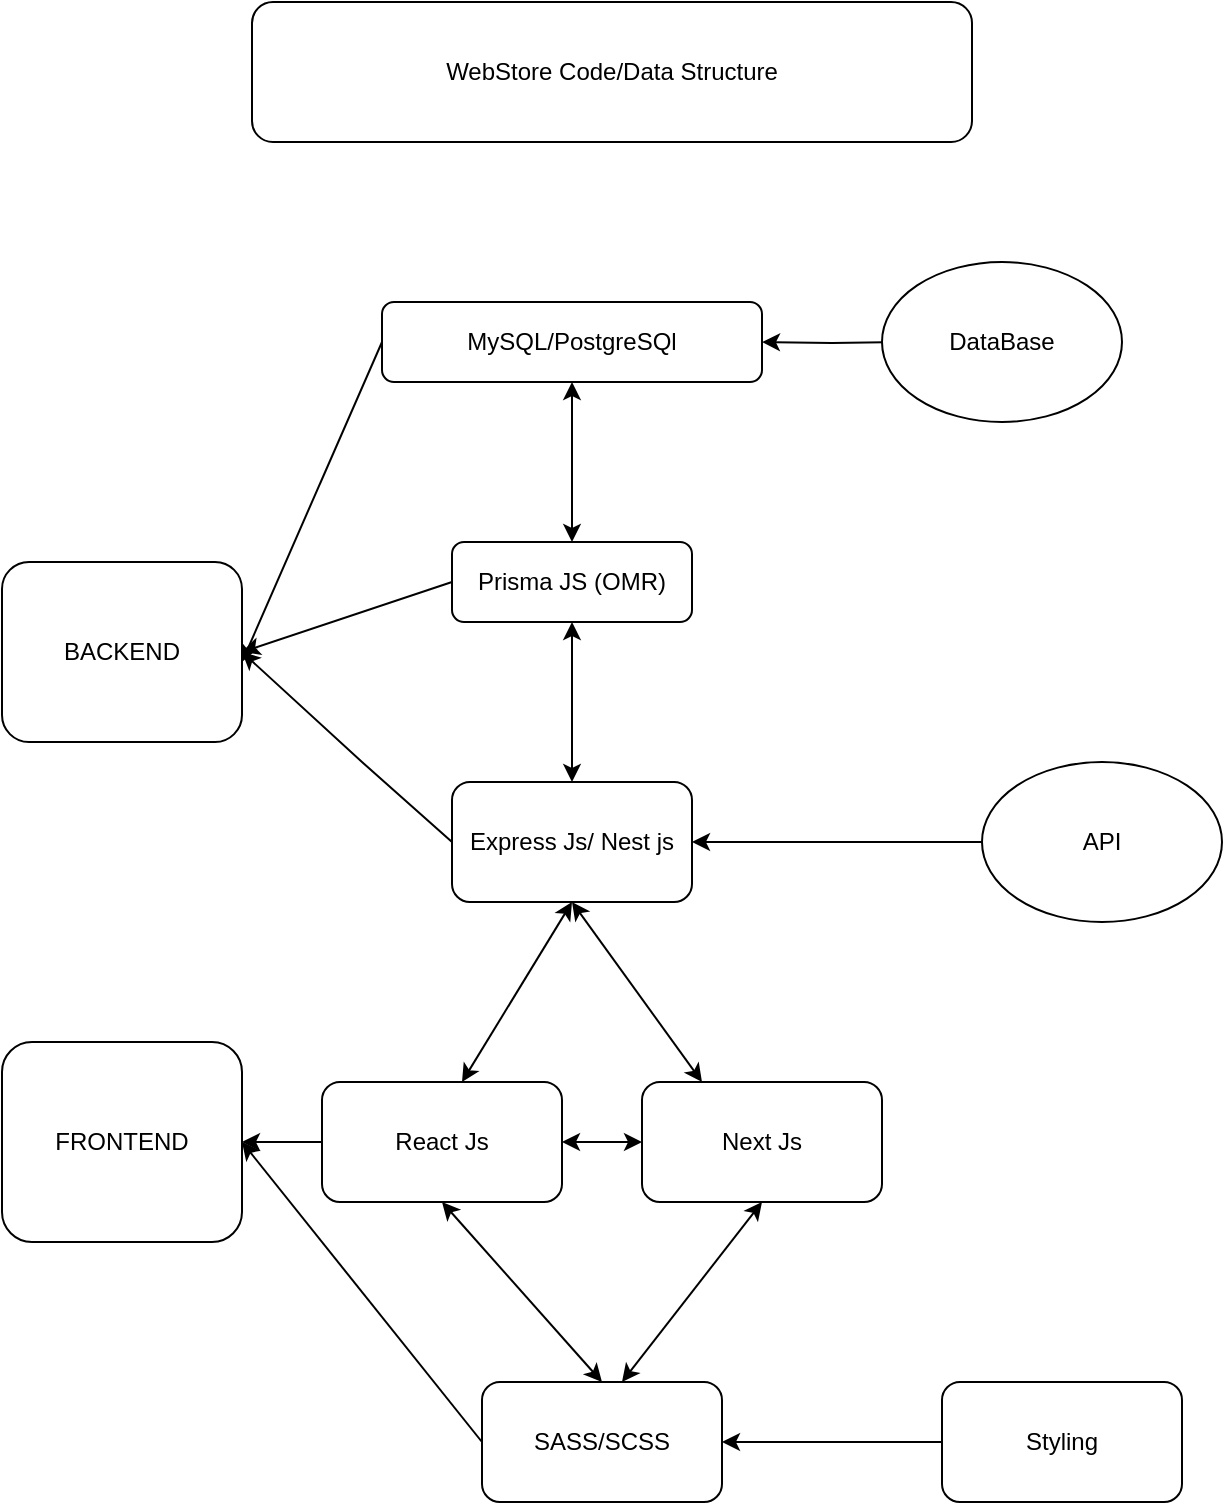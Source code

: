 <mxfile version="20.6.0" type="github">
  <diagram id="C5RBs43oDa-KdzZeNtuy" name="Page-1">
    <mxGraphModel dx="1328" dy="1098" grid="1" gridSize="10" guides="1" tooltips="1" connect="1" arrows="1" fold="1" page="1" pageScale="1" pageWidth="827" pageHeight="1169" math="0" shadow="0">
      <root>
        <mxCell id="WIyWlLk6GJQsqaUBKTNV-0" />
        <mxCell id="WIyWlLk6GJQsqaUBKTNV-1" parent="WIyWlLk6GJQsqaUBKTNV-0" />
        <mxCell id="WIyWlLk6GJQsqaUBKTNV-3" value="&lt;div style=&quot;text-align: start;&quot;&gt;MySQL/PostgreSQl&lt;/div&gt;" style="rounded=1;whiteSpace=wrap;html=1;fontSize=12;glass=0;strokeWidth=1;shadow=0;" parent="WIyWlLk6GJQsqaUBKTNV-1" vertex="1">
          <mxGeometry x="299" y="200" width="190" height="40" as="geometry" />
        </mxCell>
        <mxCell id="WIyWlLk6GJQsqaUBKTNV-7" value="Prisma JS (OMR)" style="rounded=1;whiteSpace=wrap;html=1;fontSize=12;glass=0;strokeWidth=1;shadow=0;" parent="WIyWlLk6GJQsqaUBKTNV-1" vertex="1">
          <mxGeometry x="334" y="320" width="120" height="40" as="geometry" />
        </mxCell>
        <mxCell id="YjCvzoe_hoBIYKLKPIZ7-22" value="" style="edgeStyle=orthogonalEdgeStyle;rounded=0;orthogonalLoop=1;jettySize=auto;html=1;fontColor=#000000;" edge="1" parent="WIyWlLk6GJQsqaUBKTNV-1" target="WIyWlLk6GJQsqaUBKTNV-3">
          <mxGeometry relative="1" as="geometry">
            <mxPoint x="559" y="220" as="sourcePoint" />
          </mxGeometry>
        </mxCell>
        <mxCell id="YjCvzoe_hoBIYKLKPIZ7-1" value="DataBase" style="ellipse;whiteSpace=wrap;html=1;fontColor=#000000;" vertex="1" parent="WIyWlLk6GJQsqaUBKTNV-1">
          <mxGeometry x="549" y="180" width="120" height="80" as="geometry" />
        </mxCell>
        <mxCell id="YjCvzoe_hoBIYKLKPIZ7-2" value="" style="endArrow=classic;startArrow=classic;html=1;rounded=0;fontColor=#000000;entryX=0.5;entryY=1;entryDx=0;entryDy=0;" edge="1" parent="WIyWlLk6GJQsqaUBKTNV-1" source="WIyWlLk6GJQsqaUBKTNV-7" target="WIyWlLk6GJQsqaUBKTNV-3">
          <mxGeometry width="50" height="50" relative="1" as="geometry">
            <mxPoint x="319" y="290" as="sourcePoint" />
            <mxPoint x="369" y="240" as="targetPoint" />
          </mxGeometry>
        </mxCell>
        <mxCell id="YjCvzoe_hoBIYKLKPIZ7-3" value="Express Js/ Nest js" style="rounded=1;whiteSpace=wrap;html=1;fontColor=#000000;" vertex="1" parent="WIyWlLk6GJQsqaUBKTNV-1">
          <mxGeometry x="334" y="440" width="120" height="60" as="geometry" />
        </mxCell>
        <mxCell id="YjCvzoe_hoBIYKLKPIZ7-4" value="" style="endArrow=classic;startArrow=classic;html=1;rounded=0;fontColor=#000000;entryX=0.5;entryY=1;entryDx=0;entryDy=0;exitX=0.5;exitY=0;exitDx=0;exitDy=0;" edge="1" parent="WIyWlLk6GJQsqaUBKTNV-1" source="YjCvzoe_hoBIYKLKPIZ7-3" target="WIyWlLk6GJQsqaUBKTNV-7">
          <mxGeometry width="50" height="50" relative="1" as="geometry">
            <mxPoint x="509" y="720" as="sourcePoint" />
            <mxPoint x="559" y="670" as="targetPoint" />
            <Array as="points" />
          </mxGeometry>
        </mxCell>
        <mxCell id="YjCvzoe_hoBIYKLKPIZ7-5" value="API" style="ellipse;whiteSpace=wrap;html=1;fontColor=#000000;" vertex="1" parent="WIyWlLk6GJQsqaUBKTNV-1">
          <mxGeometry x="599" y="430" width="120" height="80" as="geometry" />
        </mxCell>
        <mxCell id="YjCvzoe_hoBIYKLKPIZ7-7" value="" style="endArrow=classic;startArrow=classic;html=1;rounded=0;fontColor=#000000;entryX=0.5;entryY=1;entryDx=0;entryDy=0;" edge="1" parent="WIyWlLk6GJQsqaUBKTNV-1" target="YjCvzoe_hoBIYKLKPIZ7-3">
          <mxGeometry width="50" height="50" relative="1" as="geometry">
            <mxPoint x="339" y="590" as="sourcePoint" />
            <mxPoint x="389" y="540" as="targetPoint" />
          </mxGeometry>
        </mxCell>
        <mxCell id="YjCvzoe_hoBIYKLKPIZ7-8" value="" style="endArrow=classic;startArrow=classic;html=1;rounded=0;fontColor=#000000;entryX=0.5;entryY=1;entryDx=0;entryDy=0;" edge="1" parent="WIyWlLk6GJQsqaUBKTNV-1" target="YjCvzoe_hoBIYKLKPIZ7-3">
          <mxGeometry width="50" height="50" relative="1" as="geometry">
            <mxPoint x="459" y="590" as="sourcePoint" />
            <mxPoint x="559" y="670" as="targetPoint" />
          </mxGeometry>
        </mxCell>
        <mxCell id="YjCvzoe_hoBIYKLKPIZ7-9" value="React Js" style="rounded=1;whiteSpace=wrap;html=1;fontColor=#000000;" vertex="1" parent="WIyWlLk6GJQsqaUBKTNV-1">
          <mxGeometry x="269" y="590" width="120" height="60" as="geometry" />
        </mxCell>
        <mxCell id="YjCvzoe_hoBIYKLKPIZ7-10" value="Next Js" style="rounded=1;whiteSpace=wrap;html=1;fontColor=#000000;" vertex="1" parent="WIyWlLk6GJQsqaUBKTNV-1">
          <mxGeometry x="429" y="590" width="120" height="60" as="geometry" />
        </mxCell>
        <mxCell id="YjCvzoe_hoBIYKLKPIZ7-11" value="" style="endArrow=classic;startArrow=classic;html=1;rounded=0;fontColor=#000000;entryX=0.5;entryY=1;entryDx=0;entryDy=0;exitX=0.5;exitY=0;exitDx=0;exitDy=0;" edge="1" parent="WIyWlLk6GJQsqaUBKTNV-1" source="YjCvzoe_hoBIYKLKPIZ7-13" target="YjCvzoe_hoBIYKLKPIZ7-9">
          <mxGeometry width="50" height="50" relative="1" as="geometry">
            <mxPoint x="379" y="740" as="sourcePoint" />
            <mxPoint x="349" y="670" as="targetPoint" />
          </mxGeometry>
        </mxCell>
        <mxCell id="YjCvzoe_hoBIYKLKPIZ7-12" value="" style="endArrow=classic;startArrow=classic;html=1;rounded=0;fontColor=#000000;entryX=0.5;entryY=1;entryDx=0;entryDy=0;" edge="1" parent="WIyWlLk6GJQsqaUBKTNV-1" target="YjCvzoe_hoBIYKLKPIZ7-10">
          <mxGeometry width="50" height="50" relative="1" as="geometry">
            <mxPoint x="419" y="740" as="sourcePoint" />
            <mxPoint x="479" y="690" as="targetPoint" />
          </mxGeometry>
        </mxCell>
        <mxCell id="YjCvzoe_hoBIYKLKPIZ7-13" value="SASS/SCSS" style="rounded=1;whiteSpace=wrap;html=1;fontColor=#000000;" vertex="1" parent="WIyWlLk6GJQsqaUBKTNV-1">
          <mxGeometry x="349" y="740" width="120" height="60" as="geometry" />
        </mxCell>
        <mxCell id="YjCvzoe_hoBIYKLKPIZ7-14" value="" style="endArrow=classic;startArrow=classic;html=1;rounded=0;fontColor=#000000;exitX=1;exitY=0.5;exitDx=0;exitDy=0;" edge="1" parent="WIyWlLk6GJQsqaUBKTNV-1" source="YjCvzoe_hoBIYKLKPIZ7-13">
          <mxGeometry width="50" height="50" relative="1" as="geometry">
            <mxPoint x="519" y="800" as="sourcePoint" />
            <mxPoint x="589" y="770" as="targetPoint" />
          </mxGeometry>
        </mxCell>
        <mxCell id="YjCvzoe_hoBIYKLKPIZ7-15" value="Styling" style="rounded=1;whiteSpace=wrap;html=1;fontColor=#000000;" vertex="1" parent="WIyWlLk6GJQsqaUBKTNV-1">
          <mxGeometry x="579" y="740" width="120" height="60" as="geometry" />
        </mxCell>
        <mxCell id="YjCvzoe_hoBIYKLKPIZ7-21" value="" style="endArrow=classic;html=1;rounded=0;fontColor=#000000;entryX=1;entryY=0.5;entryDx=0;entryDy=0;exitX=0;exitY=0.5;exitDx=0;exitDy=0;" edge="1" parent="WIyWlLk6GJQsqaUBKTNV-1" source="YjCvzoe_hoBIYKLKPIZ7-5" target="YjCvzoe_hoBIYKLKPIZ7-3">
          <mxGeometry width="50" height="50" relative="1" as="geometry">
            <mxPoint x="509" y="720" as="sourcePoint" />
            <mxPoint x="559" y="670" as="targetPoint" />
          </mxGeometry>
        </mxCell>
        <mxCell id="YjCvzoe_hoBIYKLKPIZ7-25" value="BACKEND" style="rounded=1;whiteSpace=wrap;html=1;fontColor=#000000;" vertex="1" parent="WIyWlLk6GJQsqaUBKTNV-1">
          <mxGeometry x="109" y="330" width="120" height="90" as="geometry" />
        </mxCell>
        <mxCell id="YjCvzoe_hoBIYKLKPIZ7-26" value="" style="endArrow=classic;html=1;rounded=0;fontColor=#000000;entryX=1;entryY=0.5;entryDx=0;entryDy=0;exitX=0;exitY=0.5;exitDx=0;exitDy=0;" edge="1" parent="WIyWlLk6GJQsqaUBKTNV-1" source="YjCvzoe_hoBIYKLKPIZ7-3" target="YjCvzoe_hoBIYKLKPIZ7-25">
          <mxGeometry width="50" height="50" relative="1" as="geometry">
            <mxPoint x="509" y="720" as="sourcePoint" />
            <mxPoint x="559" y="670" as="targetPoint" />
            <Array as="points">
              <mxPoint x="289" y="430" />
            </Array>
          </mxGeometry>
        </mxCell>
        <mxCell id="YjCvzoe_hoBIYKLKPIZ7-27" value="" style="endArrow=classic;html=1;rounded=0;fontColor=#000000;exitX=0;exitY=0.5;exitDx=0;exitDy=0;" edge="1" parent="WIyWlLk6GJQsqaUBKTNV-1" source="WIyWlLk6GJQsqaUBKTNV-7">
          <mxGeometry width="50" height="50" relative="1" as="geometry">
            <mxPoint x="269" y="320" as="sourcePoint" />
            <mxPoint x="229" y="375" as="targetPoint" />
          </mxGeometry>
        </mxCell>
        <mxCell id="YjCvzoe_hoBIYKLKPIZ7-28" value="" style="endArrow=classic;html=1;rounded=0;fontColor=#000000;exitX=0;exitY=0.5;exitDx=0;exitDy=0;" edge="1" parent="WIyWlLk6GJQsqaUBKTNV-1" source="WIyWlLk6GJQsqaUBKTNV-3">
          <mxGeometry width="50" height="50" relative="1" as="geometry">
            <mxPoint x="219" y="280" as="sourcePoint" />
            <mxPoint x="229" y="380" as="targetPoint" />
          </mxGeometry>
        </mxCell>
        <mxCell id="YjCvzoe_hoBIYKLKPIZ7-29" value="FRONTEND" style="rounded=1;whiteSpace=wrap;html=1;fontColor=#000000;" vertex="1" parent="WIyWlLk6GJQsqaUBKTNV-1">
          <mxGeometry x="109" y="570" width="120" height="100" as="geometry" />
        </mxCell>
        <mxCell id="YjCvzoe_hoBIYKLKPIZ7-31" value="" style="endArrow=classic;html=1;rounded=0;fontColor=#000000;entryX=1;entryY=0.5;entryDx=0;entryDy=0;exitX=0;exitY=0.5;exitDx=0;exitDy=0;" edge="1" parent="WIyWlLk6GJQsqaUBKTNV-1" source="YjCvzoe_hoBIYKLKPIZ7-13" target="YjCvzoe_hoBIYKLKPIZ7-29">
          <mxGeometry width="50" height="50" relative="1" as="geometry">
            <mxPoint x="269" y="790" as="sourcePoint" />
            <mxPoint x="319" y="740" as="targetPoint" />
          </mxGeometry>
        </mxCell>
        <mxCell id="YjCvzoe_hoBIYKLKPIZ7-33" value="" style="endArrow=classic;html=1;rounded=0;fontColor=#000000;exitX=0;exitY=0.5;exitDx=0;exitDy=0;entryX=1;entryY=0.5;entryDx=0;entryDy=0;" edge="1" parent="WIyWlLk6GJQsqaUBKTNV-1" source="YjCvzoe_hoBIYKLKPIZ7-9" target="YjCvzoe_hoBIYKLKPIZ7-29">
          <mxGeometry width="50" height="50" relative="1" as="geometry">
            <mxPoint x="239" y="600" as="sourcePoint" />
            <mxPoint x="289" y="550" as="targetPoint" />
          </mxGeometry>
        </mxCell>
        <mxCell id="YjCvzoe_hoBIYKLKPIZ7-35" value="" style="endArrow=classic;startArrow=classic;html=1;rounded=0;fontColor=#000000;entryX=0;entryY=0.5;entryDx=0;entryDy=0;" edge="1" parent="WIyWlLk6GJQsqaUBKTNV-1" source="YjCvzoe_hoBIYKLKPIZ7-9" target="YjCvzoe_hoBIYKLKPIZ7-10">
          <mxGeometry width="50" height="50" relative="1" as="geometry">
            <mxPoint x="389" y="670" as="sourcePoint" />
            <mxPoint x="419" y="620" as="targetPoint" />
          </mxGeometry>
        </mxCell>
        <mxCell id="YjCvzoe_hoBIYKLKPIZ7-36" value="WebStore Code/Data Structure" style="rounded=1;whiteSpace=wrap;html=1;fontColor=#000000;" vertex="1" parent="WIyWlLk6GJQsqaUBKTNV-1">
          <mxGeometry x="234" y="50" width="360" height="70" as="geometry" />
        </mxCell>
      </root>
    </mxGraphModel>
  </diagram>
</mxfile>
